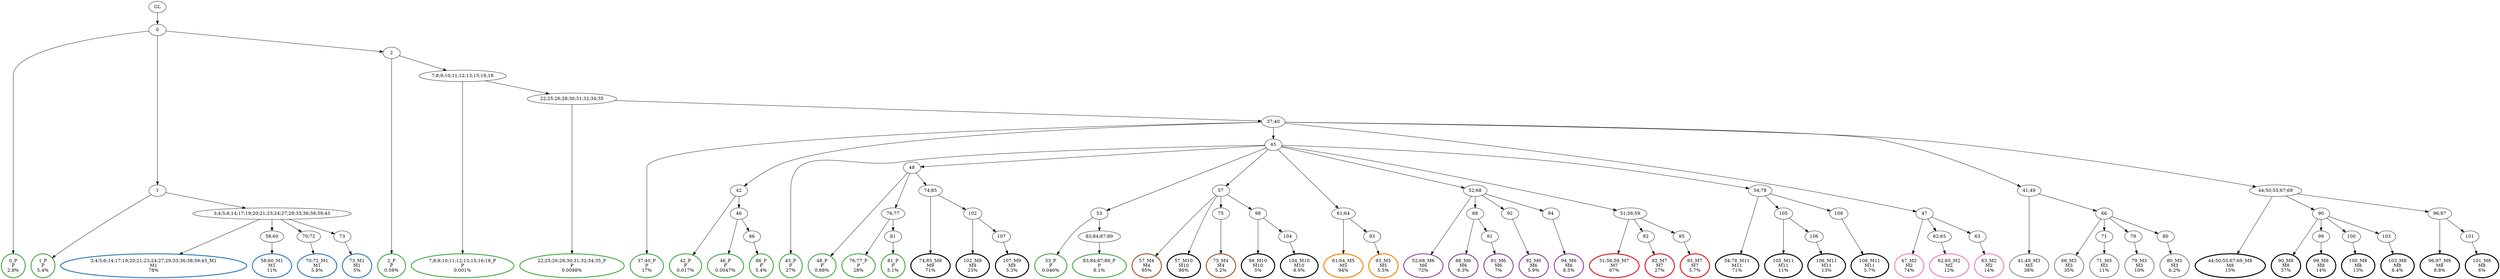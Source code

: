 digraph T {
	{
		rank=same
		109 [penwidth=3,colorscheme=set19,color=3,label="0_P\nP\n2.8%"]
		107 [penwidth=3,colorscheme=set19,color=3,label="1_P\nP\n5.4%"]
		105 [penwidth=3,colorscheme=set19,color=3,label="2_P\nP\n0.59%"]
		103 [penwidth=3,colorscheme=set19,color=3,label="7;8;9;10;11;12;13;15;16;18_P\nP\n0.001%"]
		101 [penwidth=3,colorscheme=set19,color=3,label="22;25;26;28;30;31;32;34;35_P\nP\n0.0098%"]
		99 [penwidth=3,colorscheme=set19,color=3,label="37;40_P\nP\n17%"]
		97 [penwidth=3,colorscheme=set19,color=3,label="42_P\nP\n0.017%"]
		95 [penwidth=3,colorscheme=set19,color=3,label="46_P\nP\n0.0047%"]
		93 [penwidth=3,colorscheme=set19,color=3,label="86_P\nP\n5.4%"]
		91 [penwidth=3,colorscheme=set19,color=3,label="45_P\nP\n27%"]
		89 [penwidth=3,colorscheme=set19,color=3,label="48_P\nP\n0.88%"]
		87 [penwidth=3,colorscheme=set19,color=3,label="76;77_P\nP\n28%"]
		85 [penwidth=3,colorscheme=set19,color=3,label="81_P\nP\n5.1%"]
		83 [penwidth=3,colorscheme=set19,color=3,label="53_P\nP\n0.046%"]
		81 [penwidth=3,colorscheme=set19,color=3,label="83;84;87;89_P\nP\n8.1%"]
		79 [penwidth=3,colorscheme=set19,color=2,label="3;4;5;6;14;17;19;20;21;23;24;27;29;33;36;38;39;43_M1\nM1\n78%"]
		77 [penwidth=3,colorscheme=set19,color=2,label="58;60_M1\nM1\n11%"]
		75 [penwidth=3,colorscheme=set19,color=2,label="70;72_M1\nM1\n5.8%"]
		73 [penwidth=3,colorscheme=set19,color=2,label="73_M1\nM1\n5%"]
		71 [penwidth=3,colorscheme=set19,color=8,label="47_M2\nM2\n74%"]
		69 [penwidth=3,colorscheme=set19,color=8,label="62;65_M2\nM2\n12%"]
		67 [penwidth=3,colorscheme=set19,color=8,label="63_M2\nM2\n14%"]
		65 [penwidth=3,colorscheme=set19,color=9,label="41;49_M3\nM3\n38%"]
		63 [penwidth=3,colorscheme=set19,color=9,label="66_M3\nM3\n35%"]
		61 [penwidth=3,colorscheme=set19,color=9,label="71_M3\nM3\n11%"]
		59 [penwidth=3,colorscheme=set19,color=9,label="79_M3\nM3\n10%"]
		57 [penwidth=3,colorscheme=set19,color=9,label="80_M3\nM3\n6.2%"]
		55 [penwidth=3,colorscheme=set19,color=7,label="57_M4\nM4\n95%"]
		53 [penwidth=3,colorscheme=set19,color=7,label="75_M4\nM4\n5.2%"]
		51 [penwidth=3,colorscheme=set19,color=5,label="61;64_M5\nM5\n94%"]
		49 [penwidth=3,colorscheme=set19,color=5,label="93_M5\nM5\n5.5%"]
		47 [penwidth=3,colorscheme=set19,color=4,label="52;68_M6\nM6\n72%"]
		45 [penwidth=3,colorscheme=set19,color=4,label="88_M6\nM6\n6.3%"]
		43 [penwidth=3,colorscheme=set19,color=4,label="91_M6\nM6\n7%"]
		41 [penwidth=3,colorscheme=set19,color=4,label="92_M6\nM6\n5.9%"]
		39 [penwidth=3,colorscheme=set19,color=4,label="94_M6\nM6\n8.5%"]
		37 [penwidth=3,colorscheme=set19,color=1,label="51;56;59_M7\nM7\n67%"]
		35 [penwidth=3,colorscheme=set19,color=1,label="82_M7\nM7\n27%"]
		33 [penwidth=3,colorscheme=set19,color=1,label="95_M7\nM7\n5.7%"]
		31 [penwidth=3,colorscheme=set19,color=10,label="44;50;55;67;69_M8\nM8\n15%"]
		29 [penwidth=3,colorscheme=set19,color=10,label="90_M8\nM8\n37%"]
		27 [penwidth=3,colorscheme=set19,color=10,label="99_M8\nM8\n14%"]
		25 [penwidth=3,colorscheme=set19,color=10,label="100_M8\nM8\n13%"]
		23 [penwidth=3,colorscheme=set19,color=10,label="103_M8\nM8\n6.4%"]
		21 [penwidth=3,colorscheme=set19,color=10,label="96;97_M8\nM8\n8.8%"]
		19 [penwidth=3,colorscheme=set19,color=10,label="101_M8\nM8\n6%"]
		17 [penwidth=3,colorscheme=set19,color=0,label="74;85_M9\nM9\n71%"]
		15 [penwidth=3,colorscheme=set19,color=0,label="102_M9\nM9\n23%"]
		13 [penwidth=3,colorscheme=set19,color=0,label="107_M9\nM9\n5.3%"]
		12 [penwidth=3,colorscheme=set19,color=0,label="57_M10\nM10\n86%"]
		10 [penwidth=3,colorscheme=set19,color=0,label="98_M10\nM10\n5%"]
		8 [penwidth=3,colorscheme=set19,color=0,label="104_M10\nM10\n8.9%"]
		6 [penwidth=3,colorscheme=set19,color=0,label="54;78_M11\nM11\n71%"]
		4 [penwidth=3,colorscheme=set19,color=0,label="105_M11\nM11\n11%"]
		2 [penwidth=3,colorscheme=set19,color=0,label="106_M11\nM11\n13%"]
		0 [penwidth=3,colorscheme=set19,color=0,label="108_M11\nM11\n5.7%"]
	}
	111 [label="GL"]
	110 [label="0"]
	108 [label="1"]
	106 [label="2"]
	104 [label="7;8;9;10;11;12;13;15;16;18"]
	102 [label="22;25;26;28;30;31;32;34;35"]
	100 [label="37;40"]
	98 [label="42"]
	96 [label="46"]
	94 [label="86"]
	92 [label="45"]
	90 [label="48"]
	88 [label="76;77"]
	86 [label="81"]
	84 [label="53"]
	82 [label="83;84;87;89"]
	80 [label="3;4;5;6;14;17;19;20;21;23;24;27;29;33;36;38;39;43"]
	78 [label="58;60"]
	76 [label="70;72"]
	74 [label="73"]
	72 [label="47"]
	70 [label="62;65"]
	68 [label="63"]
	66 [label="41;49"]
	64 [label="66"]
	62 [label="71"]
	60 [label="79"]
	58 [label="80"]
	56 [label="57"]
	54 [label="75"]
	52 [label="61;64"]
	50 [label="93"]
	48 [label="52;68"]
	46 [label="88"]
	44 [label="91"]
	42 [label="92"]
	40 [label="94"]
	38 [label="51;56;59"]
	36 [label="82"]
	34 [label="95"]
	32 [label="44;50;55;67;69"]
	30 [label="90"]
	28 [label="99"]
	26 [label="100"]
	24 [label="103"]
	22 [label="96;97"]
	20 [label="101"]
	18 [label="74;85"]
	16 [label="102"]
	14 [label="107"]
	11 [label="98"]
	9 [label="104"]
	7 [label="54;78"]
	5 [label="105"]
	3 [label="106"]
	1 [label="108"]
	111 -> 110
	110 -> 109
	110 -> 108
	110 -> 106
	108 -> 107
	108 -> 80
	106 -> 105
	106 -> 104
	104 -> 103
	104 -> 102
	102 -> 101
	102 -> 100
	100 -> 99
	100 -> 98
	100 -> 92
	100 -> 72
	100 -> 66
	100 -> 32
	98 -> 97
	98 -> 96
	96 -> 95
	96 -> 94
	94 -> 93
	92 -> 91
	92 -> 90
	92 -> 84
	92 -> 56
	92 -> 52
	92 -> 48
	92 -> 38
	92 -> 7
	90 -> 89
	90 -> 88
	90 -> 18
	88 -> 87
	88 -> 86
	86 -> 85
	84 -> 83
	84 -> 82
	82 -> 81
	80 -> 79
	80 -> 78
	80 -> 76
	80 -> 74
	78 -> 77
	76 -> 75
	74 -> 73
	72 -> 71
	72 -> 70
	72 -> 68
	70 -> 69
	68 -> 67
	66 -> 65
	66 -> 64
	64 -> 63
	64 -> 62
	64 -> 60
	64 -> 58
	62 -> 61
	60 -> 59
	58 -> 57
	56 -> 55
	56 -> 54
	56 -> 12
	56 -> 11
	54 -> 53
	52 -> 51
	52 -> 50
	50 -> 49
	48 -> 47
	48 -> 46
	48 -> 42
	48 -> 40
	46 -> 45
	46 -> 44
	44 -> 43
	42 -> 41
	40 -> 39
	38 -> 37
	38 -> 36
	38 -> 34
	36 -> 35
	34 -> 33
	32 -> 31
	32 -> 30
	32 -> 22
	30 -> 29
	30 -> 28
	30 -> 26
	30 -> 24
	28 -> 27
	26 -> 25
	24 -> 23
	22 -> 21
	22 -> 20
	20 -> 19
	18 -> 17
	18 -> 16
	16 -> 15
	16 -> 14
	14 -> 13
	11 -> 10
	11 -> 9
	9 -> 8
	7 -> 6
	7 -> 5
	7 -> 1
	5 -> 4
	5 -> 3
	3 -> 2
	1 -> 0
}
